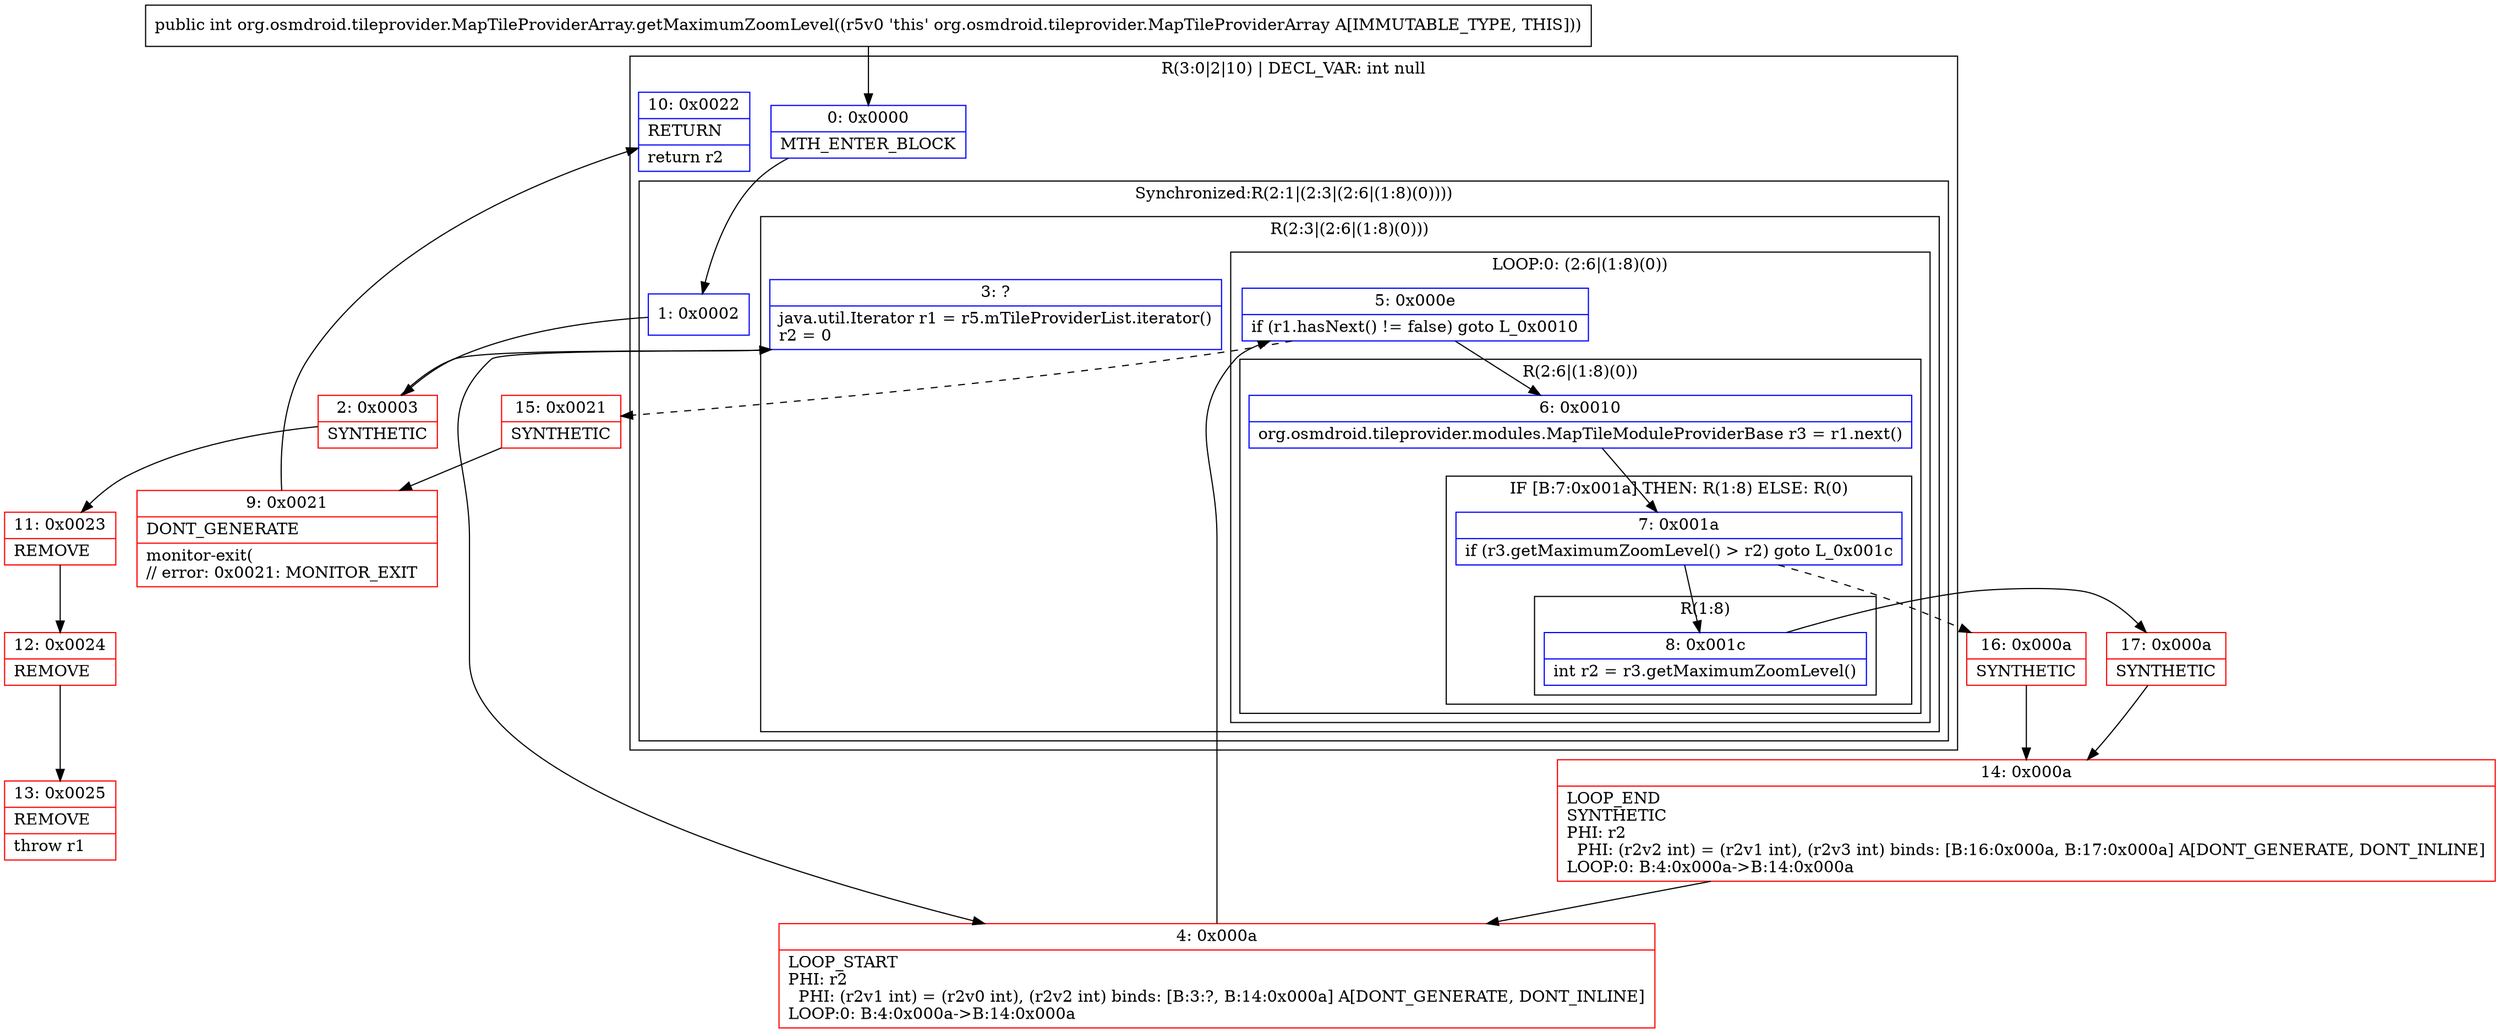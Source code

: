 digraph "CFG fororg.osmdroid.tileprovider.MapTileProviderArray.getMaximumZoomLevel()I" {
subgraph cluster_Region_888512797 {
label = "R(3:0|2|10) | DECL_VAR: int null\l";
node [shape=record,color=blue];
Node_0 [shape=record,label="{0\:\ 0x0000|MTH_ENTER_BLOCK\l}"];
subgraph cluster_SynchronizedRegion_1516426038 {
label = "Synchronized:R(2:1|(2:3|(2:6|(1:8)(0))))";
node [shape=record,color=blue];
Node_1 [shape=record,label="{1\:\ 0x0002}"];
subgraph cluster_Region_93702318 {
label = "R(2:3|(2:6|(1:8)(0)))";
node [shape=record,color=blue];
Node_3 [shape=record,label="{3\:\ ?|java.util.Iterator r1 = r5.mTileProviderList.iterator()\lr2 = 0\l}"];
subgraph cluster_LoopRegion_654863293 {
label = "LOOP:0: (2:6|(1:8)(0))";
node [shape=record,color=blue];
Node_5 [shape=record,label="{5\:\ 0x000e|if (r1.hasNext() != false) goto L_0x0010\l}"];
subgraph cluster_Region_1389362737 {
label = "R(2:6|(1:8)(0))";
node [shape=record,color=blue];
Node_6 [shape=record,label="{6\:\ 0x0010|org.osmdroid.tileprovider.modules.MapTileModuleProviderBase r3 = r1.next()\l}"];
subgraph cluster_IfRegion_1622754854 {
label = "IF [B:7:0x001a] THEN: R(1:8) ELSE: R(0)";
node [shape=record,color=blue];
Node_7 [shape=record,label="{7\:\ 0x001a|if (r3.getMaximumZoomLevel() \> r2) goto L_0x001c\l}"];
subgraph cluster_Region_1143721814 {
label = "R(1:8)";
node [shape=record,color=blue];
Node_8 [shape=record,label="{8\:\ 0x001c|int r2 = r3.getMaximumZoomLevel()\l}"];
}
subgraph cluster_Region_1585768467 {
label = "R(0)";
node [shape=record,color=blue];
}
}
}
}
}
}
Node_10 [shape=record,label="{10\:\ 0x0022|RETURN\l|return r2\l}"];
}
Node_2 [shape=record,color=red,label="{2\:\ 0x0003|SYNTHETIC\l}"];
Node_4 [shape=record,color=red,label="{4\:\ 0x000a|LOOP_START\lPHI: r2 \l  PHI: (r2v1 int) = (r2v0 int), (r2v2 int) binds: [B:3:?, B:14:0x000a] A[DONT_GENERATE, DONT_INLINE]\lLOOP:0: B:4:0x000a\-\>B:14:0x000a\l}"];
Node_9 [shape=record,color=red,label="{9\:\ 0x0021|DONT_GENERATE\l|monitor\-exit(\l\/\/ error: 0x0021: MONITOR_EXIT  \l}"];
Node_11 [shape=record,color=red,label="{11\:\ 0x0023|REMOVE\l}"];
Node_12 [shape=record,color=red,label="{12\:\ 0x0024|REMOVE\l}"];
Node_13 [shape=record,color=red,label="{13\:\ 0x0025|REMOVE\l|throw r1\l}"];
Node_14 [shape=record,color=red,label="{14\:\ 0x000a|LOOP_END\lSYNTHETIC\lPHI: r2 \l  PHI: (r2v2 int) = (r2v1 int), (r2v3 int) binds: [B:16:0x000a, B:17:0x000a] A[DONT_GENERATE, DONT_INLINE]\lLOOP:0: B:4:0x000a\-\>B:14:0x000a\l}"];
Node_15 [shape=record,color=red,label="{15\:\ 0x0021|SYNTHETIC\l}"];
Node_16 [shape=record,color=red,label="{16\:\ 0x000a|SYNTHETIC\l}"];
Node_17 [shape=record,color=red,label="{17\:\ 0x000a|SYNTHETIC\l}"];
MethodNode[shape=record,label="{public int org.osmdroid.tileprovider.MapTileProviderArray.getMaximumZoomLevel((r5v0 'this' org.osmdroid.tileprovider.MapTileProviderArray A[IMMUTABLE_TYPE, THIS])) }"];
MethodNode -> Node_0;
Node_0 -> Node_1;
Node_1 -> Node_2;
Node_3 -> Node_4;
Node_5 -> Node_6;
Node_5 -> Node_15[style=dashed];
Node_6 -> Node_7;
Node_7 -> Node_8;
Node_7 -> Node_16[style=dashed];
Node_8 -> Node_17;
Node_2 -> Node_3;
Node_2 -> Node_11;
Node_4 -> Node_5;
Node_9 -> Node_10;
Node_11 -> Node_12;
Node_12 -> Node_13;
Node_14 -> Node_4;
Node_15 -> Node_9;
Node_16 -> Node_14;
Node_17 -> Node_14;
}

